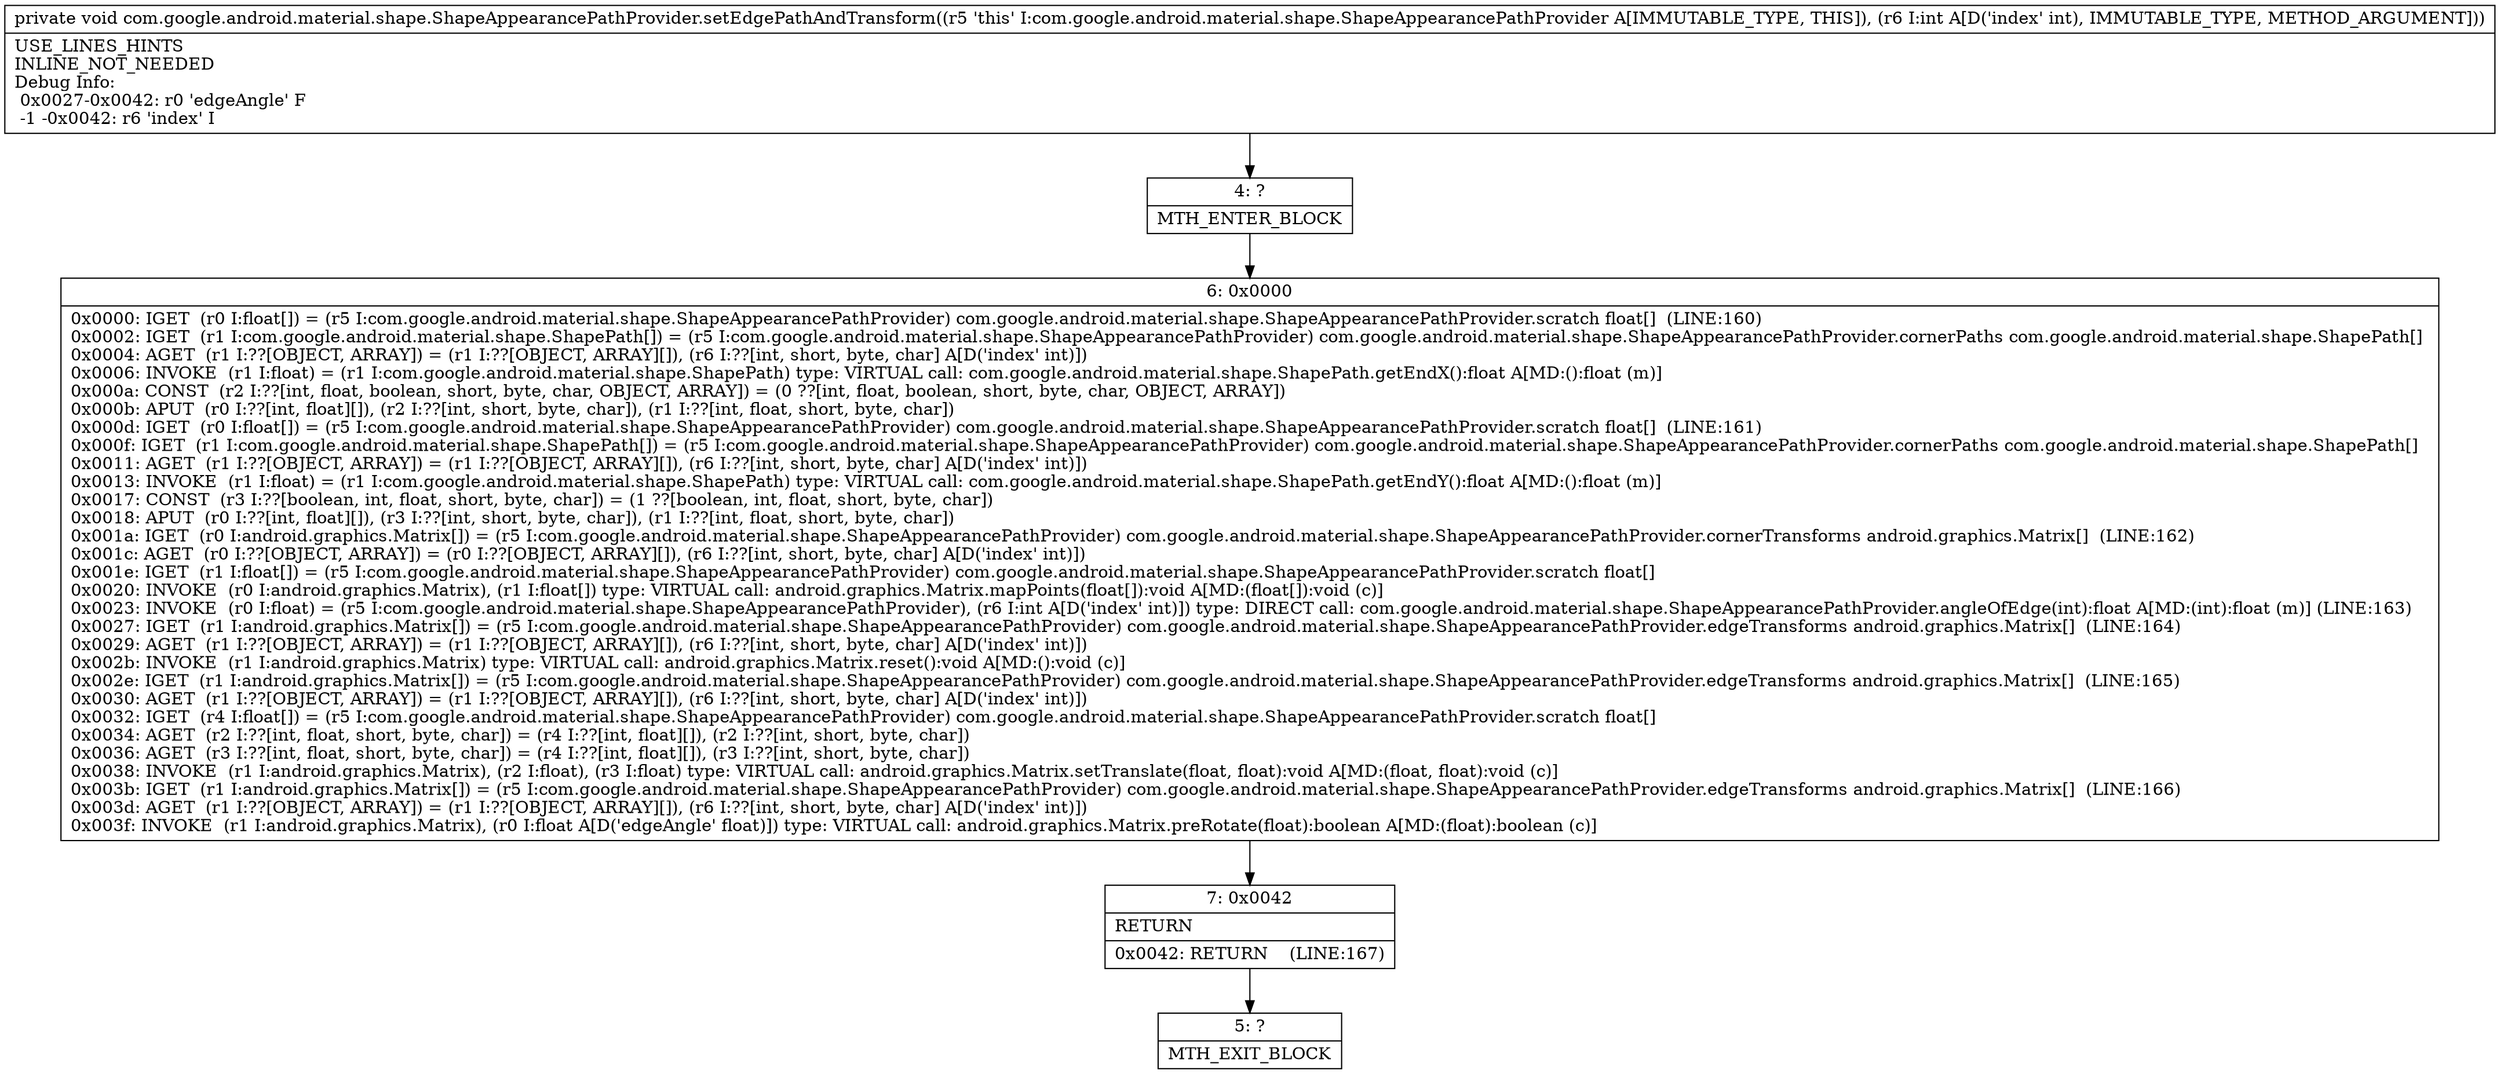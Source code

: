 digraph "CFG forcom.google.android.material.shape.ShapeAppearancePathProvider.setEdgePathAndTransform(I)V" {
Node_4 [shape=record,label="{4\:\ ?|MTH_ENTER_BLOCK\l}"];
Node_6 [shape=record,label="{6\:\ 0x0000|0x0000: IGET  (r0 I:float[]) = (r5 I:com.google.android.material.shape.ShapeAppearancePathProvider) com.google.android.material.shape.ShapeAppearancePathProvider.scratch float[]  (LINE:160)\l0x0002: IGET  (r1 I:com.google.android.material.shape.ShapePath[]) = (r5 I:com.google.android.material.shape.ShapeAppearancePathProvider) com.google.android.material.shape.ShapeAppearancePathProvider.cornerPaths com.google.android.material.shape.ShapePath[] \l0x0004: AGET  (r1 I:??[OBJECT, ARRAY]) = (r1 I:??[OBJECT, ARRAY][]), (r6 I:??[int, short, byte, char] A[D('index' int)]) \l0x0006: INVOKE  (r1 I:float) = (r1 I:com.google.android.material.shape.ShapePath) type: VIRTUAL call: com.google.android.material.shape.ShapePath.getEndX():float A[MD:():float (m)]\l0x000a: CONST  (r2 I:??[int, float, boolean, short, byte, char, OBJECT, ARRAY]) = (0 ??[int, float, boolean, short, byte, char, OBJECT, ARRAY]) \l0x000b: APUT  (r0 I:??[int, float][]), (r2 I:??[int, short, byte, char]), (r1 I:??[int, float, short, byte, char]) \l0x000d: IGET  (r0 I:float[]) = (r5 I:com.google.android.material.shape.ShapeAppearancePathProvider) com.google.android.material.shape.ShapeAppearancePathProvider.scratch float[]  (LINE:161)\l0x000f: IGET  (r1 I:com.google.android.material.shape.ShapePath[]) = (r5 I:com.google.android.material.shape.ShapeAppearancePathProvider) com.google.android.material.shape.ShapeAppearancePathProvider.cornerPaths com.google.android.material.shape.ShapePath[] \l0x0011: AGET  (r1 I:??[OBJECT, ARRAY]) = (r1 I:??[OBJECT, ARRAY][]), (r6 I:??[int, short, byte, char] A[D('index' int)]) \l0x0013: INVOKE  (r1 I:float) = (r1 I:com.google.android.material.shape.ShapePath) type: VIRTUAL call: com.google.android.material.shape.ShapePath.getEndY():float A[MD:():float (m)]\l0x0017: CONST  (r3 I:??[boolean, int, float, short, byte, char]) = (1 ??[boolean, int, float, short, byte, char]) \l0x0018: APUT  (r0 I:??[int, float][]), (r3 I:??[int, short, byte, char]), (r1 I:??[int, float, short, byte, char]) \l0x001a: IGET  (r0 I:android.graphics.Matrix[]) = (r5 I:com.google.android.material.shape.ShapeAppearancePathProvider) com.google.android.material.shape.ShapeAppearancePathProvider.cornerTransforms android.graphics.Matrix[]  (LINE:162)\l0x001c: AGET  (r0 I:??[OBJECT, ARRAY]) = (r0 I:??[OBJECT, ARRAY][]), (r6 I:??[int, short, byte, char] A[D('index' int)]) \l0x001e: IGET  (r1 I:float[]) = (r5 I:com.google.android.material.shape.ShapeAppearancePathProvider) com.google.android.material.shape.ShapeAppearancePathProvider.scratch float[] \l0x0020: INVOKE  (r0 I:android.graphics.Matrix), (r1 I:float[]) type: VIRTUAL call: android.graphics.Matrix.mapPoints(float[]):void A[MD:(float[]):void (c)]\l0x0023: INVOKE  (r0 I:float) = (r5 I:com.google.android.material.shape.ShapeAppearancePathProvider), (r6 I:int A[D('index' int)]) type: DIRECT call: com.google.android.material.shape.ShapeAppearancePathProvider.angleOfEdge(int):float A[MD:(int):float (m)] (LINE:163)\l0x0027: IGET  (r1 I:android.graphics.Matrix[]) = (r5 I:com.google.android.material.shape.ShapeAppearancePathProvider) com.google.android.material.shape.ShapeAppearancePathProvider.edgeTransforms android.graphics.Matrix[]  (LINE:164)\l0x0029: AGET  (r1 I:??[OBJECT, ARRAY]) = (r1 I:??[OBJECT, ARRAY][]), (r6 I:??[int, short, byte, char] A[D('index' int)]) \l0x002b: INVOKE  (r1 I:android.graphics.Matrix) type: VIRTUAL call: android.graphics.Matrix.reset():void A[MD:():void (c)]\l0x002e: IGET  (r1 I:android.graphics.Matrix[]) = (r5 I:com.google.android.material.shape.ShapeAppearancePathProvider) com.google.android.material.shape.ShapeAppearancePathProvider.edgeTransforms android.graphics.Matrix[]  (LINE:165)\l0x0030: AGET  (r1 I:??[OBJECT, ARRAY]) = (r1 I:??[OBJECT, ARRAY][]), (r6 I:??[int, short, byte, char] A[D('index' int)]) \l0x0032: IGET  (r4 I:float[]) = (r5 I:com.google.android.material.shape.ShapeAppearancePathProvider) com.google.android.material.shape.ShapeAppearancePathProvider.scratch float[] \l0x0034: AGET  (r2 I:??[int, float, short, byte, char]) = (r4 I:??[int, float][]), (r2 I:??[int, short, byte, char]) \l0x0036: AGET  (r3 I:??[int, float, short, byte, char]) = (r4 I:??[int, float][]), (r3 I:??[int, short, byte, char]) \l0x0038: INVOKE  (r1 I:android.graphics.Matrix), (r2 I:float), (r3 I:float) type: VIRTUAL call: android.graphics.Matrix.setTranslate(float, float):void A[MD:(float, float):void (c)]\l0x003b: IGET  (r1 I:android.graphics.Matrix[]) = (r5 I:com.google.android.material.shape.ShapeAppearancePathProvider) com.google.android.material.shape.ShapeAppearancePathProvider.edgeTransforms android.graphics.Matrix[]  (LINE:166)\l0x003d: AGET  (r1 I:??[OBJECT, ARRAY]) = (r1 I:??[OBJECT, ARRAY][]), (r6 I:??[int, short, byte, char] A[D('index' int)]) \l0x003f: INVOKE  (r1 I:android.graphics.Matrix), (r0 I:float A[D('edgeAngle' float)]) type: VIRTUAL call: android.graphics.Matrix.preRotate(float):boolean A[MD:(float):boolean (c)]\l}"];
Node_7 [shape=record,label="{7\:\ 0x0042|RETURN\l|0x0042: RETURN    (LINE:167)\l}"];
Node_5 [shape=record,label="{5\:\ ?|MTH_EXIT_BLOCK\l}"];
MethodNode[shape=record,label="{private void com.google.android.material.shape.ShapeAppearancePathProvider.setEdgePathAndTransform((r5 'this' I:com.google.android.material.shape.ShapeAppearancePathProvider A[IMMUTABLE_TYPE, THIS]), (r6 I:int A[D('index' int), IMMUTABLE_TYPE, METHOD_ARGUMENT]))  | USE_LINES_HINTS\lINLINE_NOT_NEEDED\lDebug Info:\l  0x0027\-0x0042: r0 'edgeAngle' F\l  \-1 \-0x0042: r6 'index' I\l}"];
MethodNode -> Node_4;Node_4 -> Node_6;
Node_6 -> Node_7;
Node_7 -> Node_5;
}

